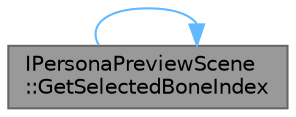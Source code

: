 digraph "IPersonaPreviewScene::GetSelectedBoneIndex"
{
 // INTERACTIVE_SVG=YES
 // LATEX_PDF_SIZE
  bgcolor="transparent";
  edge [fontname=Helvetica,fontsize=10,labelfontname=Helvetica,labelfontsize=10];
  node [fontname=Helvetica,fontsize=10,shape=box,height=0.2,width=0.4];
  rankdir="LR";
  Node1 [id="Node000001",label="IPersonaPreviewScene\l::GetSelectedBoneIndex",height=0.2,width=0.4,color="gray40", fillcolor="grey60", style="filled", fontcolor="black",tooltip="Get the currently selected bone index."];
  Node1 -> Node1 [id="edge1_Node000001_Node000001",color="steelblue1",style="solid",tooltip=" "];
}
